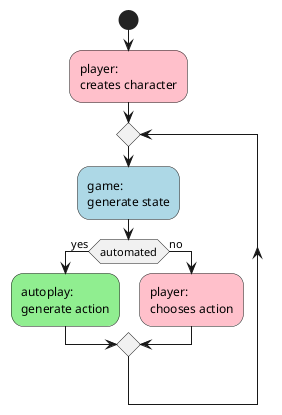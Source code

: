 @startuml general_workflow

start

#pink:player:\ncreates character;

repeat

    #lightblue:game:\ngenerate state;

    if (automated) then (yes)

      #lightgreen:autoplay:\ngenerate action;

    else (no)

      #pink:player:\nchooses action;

    endif

@enduml
